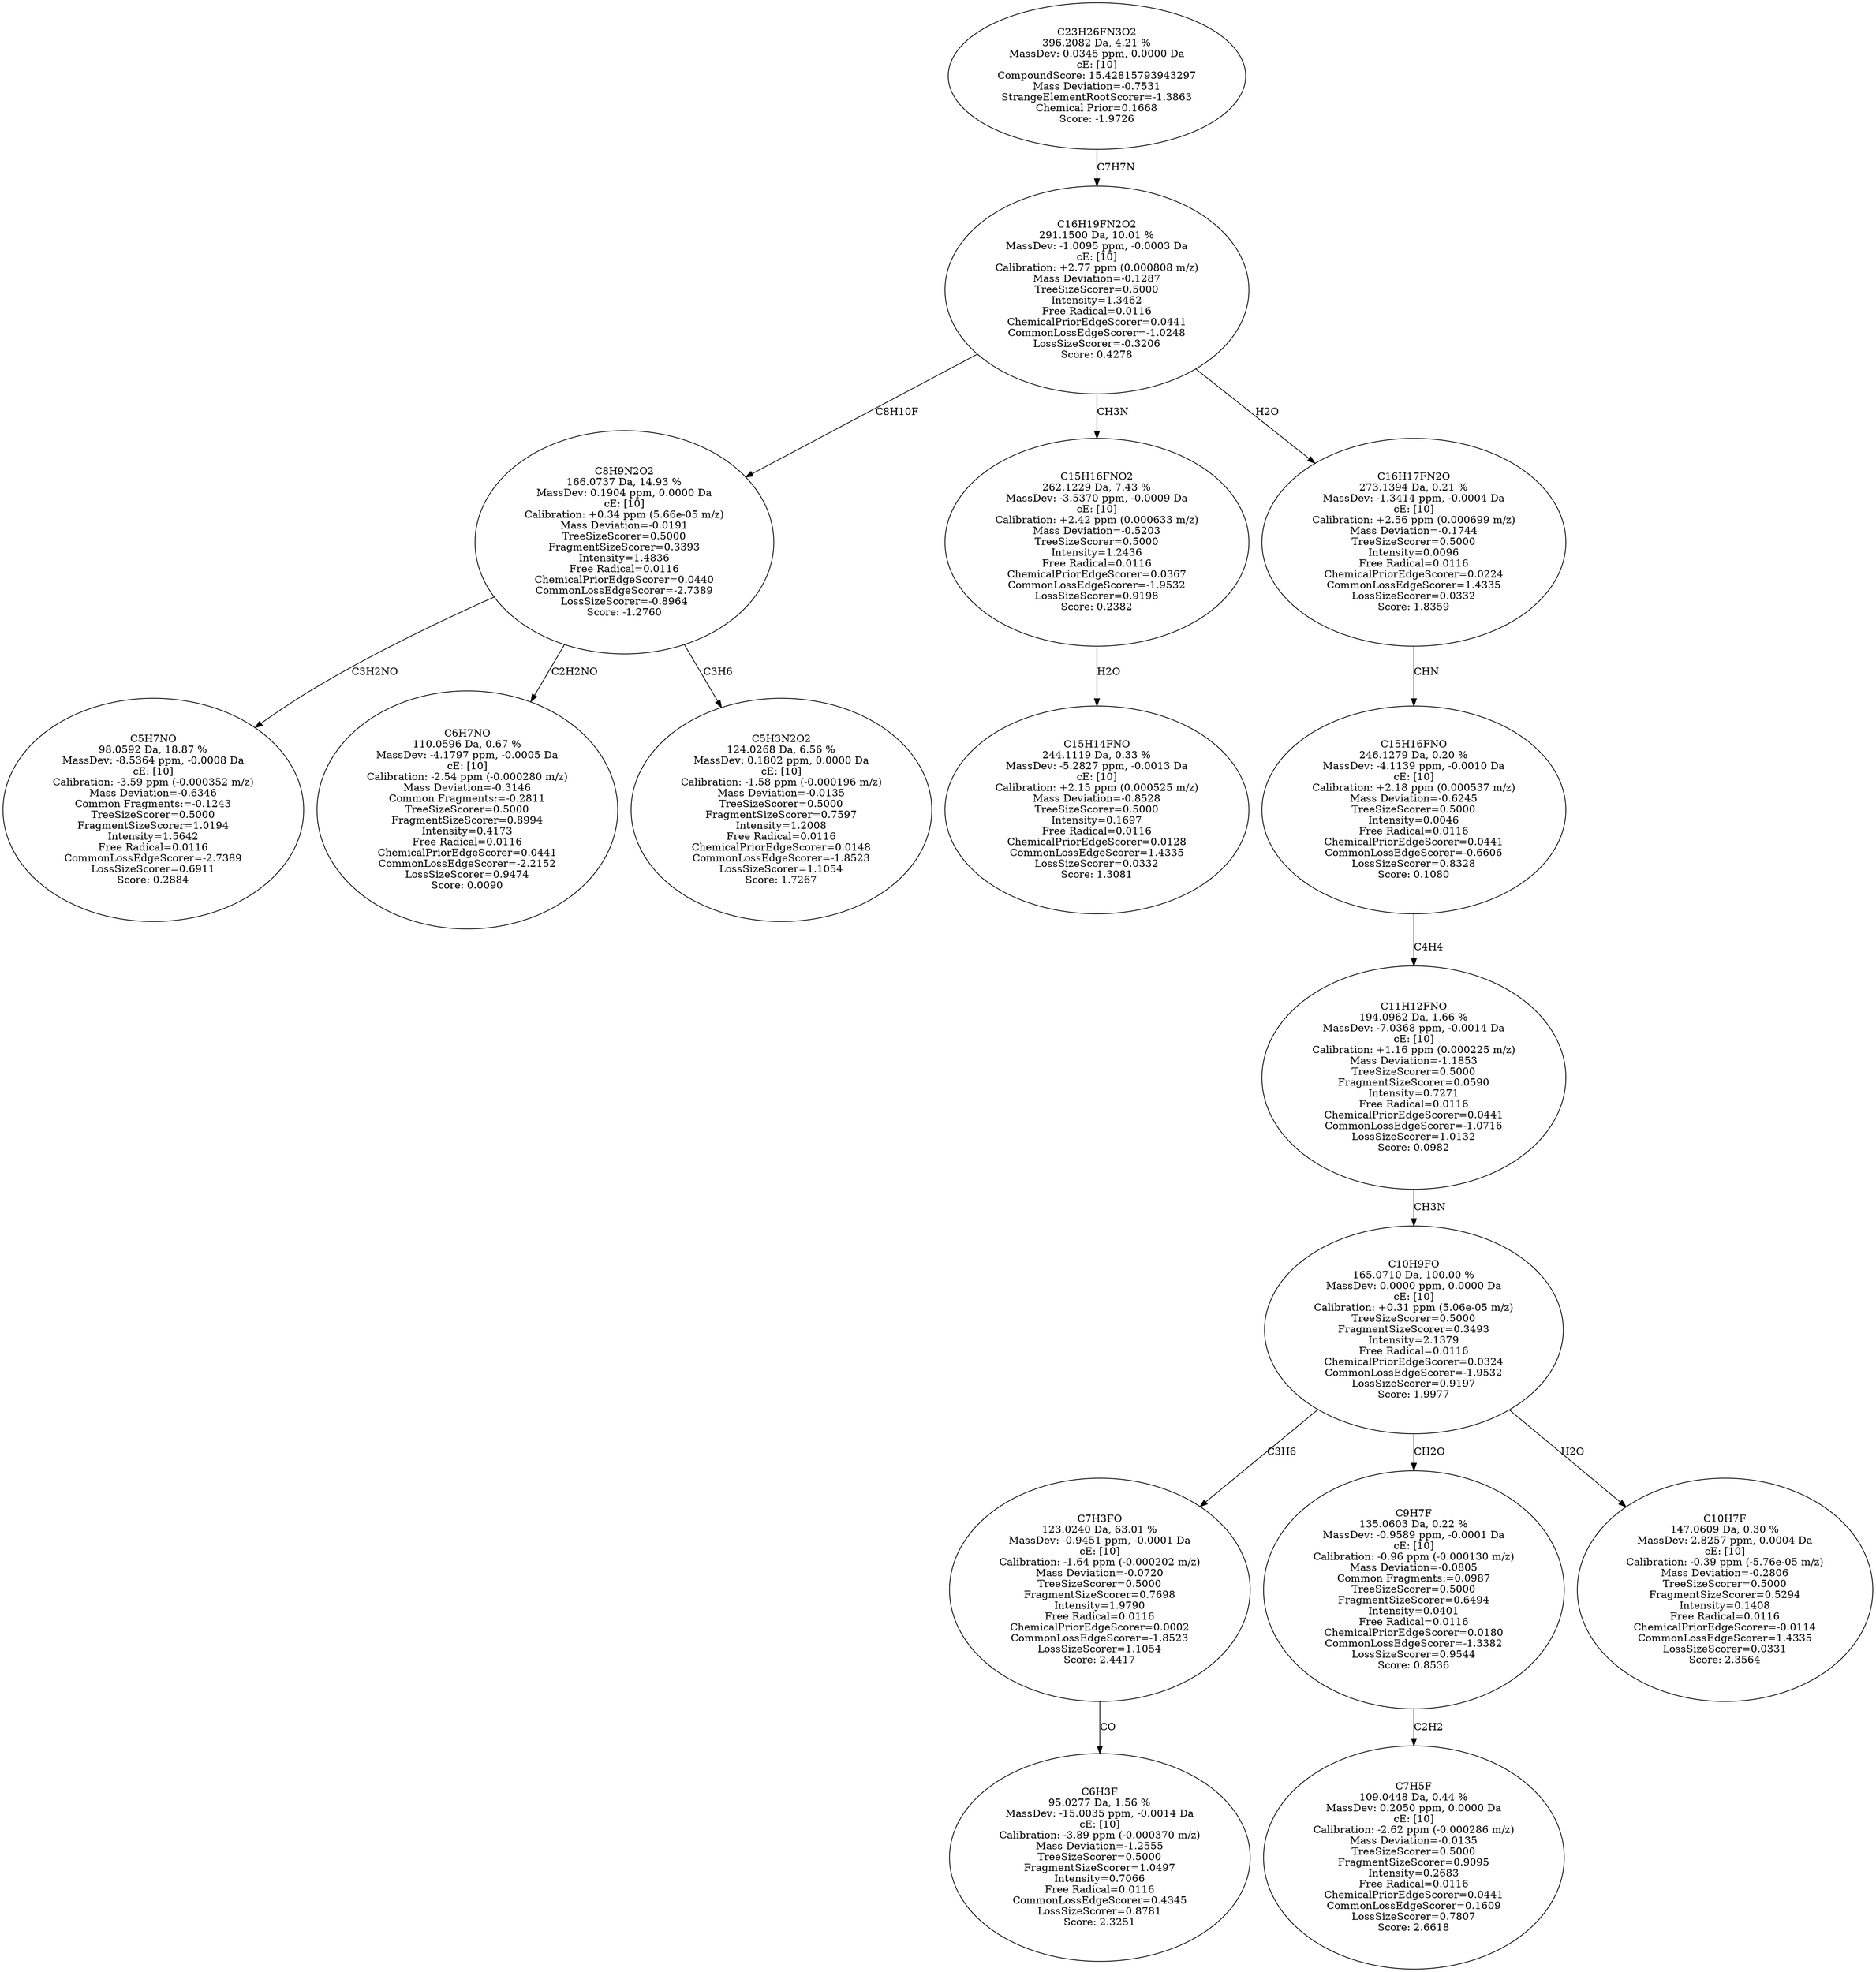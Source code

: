 strict digraph {
v1 [label="C5H7NO\n98.0592 Da, 18.87 %\nMassDev: -8.5364 ppm, -0.0008 Da\ncE: [10]\nCalibration: -3.59 ppm (-0.000352 m/z)\nMass Deviation=-0.6346\nCommon Fragments:=-0.1243\nTreeSizeScorer=0.5000\nFragmentSizeScorer=1.0194\nIntensity=1.5642\nFree Radical=0.0116\nCommonLossEdgeScorer=-2.7389\nLossSizeScorer=0.6911\nScore: 0.2884"];
v2 [label="C6H7NO\n110.0596 Da, 0.67 %\nMassDev: -4.1797 ppm, -0.0005 Da\ncE: [10]\nCalibration: -2.54 ppm (-0.000280 m/z)\nMass Deviation=-0.3146\nCommon Fragments:=-0.2811\nTreeSizeScorer=0.5000\nFragmentSizeScorer=0.8994\nIntensity=0.4173\nFree Radical=0.0116\nChemicalPriorEdgeScorer=0.0441\nCommonLossEdgeScorer=-2.2152\nLossSizeScorer=0.9474\nScore: 0.0090"];
v3 [label="C5H3N2O2\n124.0268 Da, 6.56 %\nMassDev: 0.1802 ppm, 0.0000 Da\ncE: [10]\nCalibration: -1.58 ppm (-0.000196 m/z)\nMass Deviation=-0.0135\nTreeSizeScorer=0.5000\nFragmentSizeScorer=0.7597\nIntensity=1.2008\nFree Radical=0.0116\nChemicalPriorEdgeScorer=0.0148\nCommonLossEdgeScorer=-1.8523\nLossSizeScorer=1.1054\nScore: 1.7267"];
v4 [label="C8H9N2O2\n166.0737 Da, 14.93 %\nMassDev: 0.1904 ppm, 0.0000 Da\ncE: [10]\nCalibration: +0.34 ppm (5.66e-05 m/z)\nMass Deviation=-0.0191\nTreeSizeScorer=0.5000\nFragmentSizeScorer=0.3393\nIntensity=1.4836\nFree Radical=0.0116\nChemicalPriorEdgeScorer=0.0440\nCommonLossEdgeScorer=-2.7389\nLossSizeScorer=-0.8964\nScore: -1.2760"];
v5 [label="C15H14FNO\n244.1119 Da, 0.33 %\nMassDev: -5.2827 ppm, -0.0013 Da\ncE: [10]\nCalibration: +2.15 ppm (0.000525 m/z)\nMass Deviation=-0.8528\nTreeSizeScorer=0.5000\nIntensity=0.1697\nFree Radical=0.0116\nChemicalPriorEdgeScorer=0.0128\nCommonLossEdgeScorer=1.4335\nLossSizeScorer=0.0332\nScore: 1.3081"];
v6 [label="C15H16FNO2\n262.1229 Da, 7.43 %\nMassDev: -3.5370 ppm, -0.0009 Da\ncE: [10]\nCalibration: +2.42 ppm (0.000633 m/z)\nMass Deviation=-0.5203\nTreeSizeScorer=0.5000\nIntensity=1.2436\nFree Radical=0.0116\nChemicalPriorEdgeScorer=0.0367\nCommonLossEdgeScorer=-1.9532\nLossSizeScorer=0.9198\nScore: 0.2382"];
v7 [label="C6H3F\n95.0277 Da, 1.56 %\nMassDev: -15.0035 ppm, -0.0014 Da\ncE: [10]\nCalibration: -3.89 ppm (-0.000370 m/z)\nMass Deviation=-1.2555\nTreeSizeScorer=0.5000\nFragmentSizeScorer=1.0497\nIntensity=0.7066\nFree Radical=0.0116\nCommonLossEdgeScorer=0.4345\nLossSizeScorer=0.8781\nScore: 2.3251"];
v8 [label="C7H3FO\n123.0240 Da, 63.01 %\nMassDev: -0.9451 ppm, -0.0001 Da\ncE: [10]\nCalibration: -1.64 ppm (-0.000202 m/z)\nMass Deviation=-0.0720\nTreeSizeScorer=0.5000\nFragmentSizeScorer=0.7698\nIntensity=1.9790\nFree Radical=0.0116\nChemicalPriorEdgeScorer=0.0002\nCommonLossEdgeScorer=-1.8523\nLossSizeScorer=1.1054\nScore: 2.4417"];
v9 [label="C7H5F\n109.0448 Da, 0.44 %\nMassDev: 0.2050 ppm, 0.0000 Da\ncE: [10]\nCalibration: -2.62 ppm (-0.000286 m/z)\nMass Deviation=-0.0135\nTreeSizeScorer=0.5000\nFragmentSizeScorer=0.9095\nIntensity=0.2683\nFree Radical=0.0116\nChemicalPriorEdgeScorer=0.0441\nCommonLossEdgeScorer=0.1609\nLossSizeScorer=0.7807\nScore: 2.6618"];
v10 [label="C9H7F\n135.0603 Da, 0.22 %\nMassDev: -0.9589 ppm, -0.0001 Da\ncE: [10]\nCalibration: -0.96 ppm (-0.000130 m/z)\nMass Deviation=-0.0805\nCommon Fragments:=0.0987\nTreeSizeScorer=0.5000\nFragmentSizeScorer=0.6494\nIntensity=0.0401\nFree Radical=0.0116\nChemicalPriorEdgeScorer=0.0180\nCommonLossEdgeScorer=-1.3382\nLossSizeScorer=0.9544\nScore: 0.8536"];
v11 [label="C10H7F\n147.0609 Da, 0.30 %\nMassDev: 2.8257 ppm, 0.0004 Da\ncE: [10]\nCalibration: -0.39 ppm (-5.76e-05 m/z)\nMass Deviation=-0.2806\nTreeSizeScorer=0.5000\nFragmentSizeScorer=0.5294\nIntensity=0.1408\nFree Radical=0.0116\nChemicalPriorEdgeScorer=-0.0114\nCommonLossEdgeScorer=1.4335\nLossSizeScorer=0.0331\nScore: 2.3564"];
v12 [label="C10H9FO\n165.0710 Da, 100.00 %\nMassDev: 0.0000 ppm, 0.0000 Da\ncE: [10]\nCalibration: +0.31 ppm (5.06e-05 m/z)\nTreeSizeScorer=0.5000\nFragmentSizeScorer=0.3493\nIntensity=2.1379\nFree Radical=0.0116\nChemicalPriorEdgeScorer=0.0324\nCommonLossEdgeScorer=-1.9532\nLossSizeScorer=0.9197\nScore: 1.9977"];
v13 [label="C11H12FNO\n194.0962 Da, 1.66 %\nMassDev: -7.0368 ppm, -0.0014 Da\ncE: [10]\nCalibration: +1.16 ppm (0.000225 m/z)\nMass Deviation=-1.1853\nTreeSizeScorer=0.5000\nFragmentSizeScorer=0.0590\nIntensity=0.7271\nFree Radical=0.0116\nChemicalPriorEdgeScorer=0.0441\nCommonLossEdgeScorer=-1.0716\nLossSizeScorer=1.0132\nScore: 0.0982"];
v14 [label="C15H16FNO\n246.1279 Da, 0.20 %\nMassDev: -4.1139 ppm, -0.0010 Da\ncE: [10]\nCalibration: +2.18 ppm (0.000537 m/z)\nMass Deviation=-0.6245\nTreeSizeScorer=0.5000\nIntensity=0.0046\nFree Radical=0.0116\nChemicalPriorEdgeScorer=0.0441\nCommonLossEdgeScorer=-0.6606\nLossSizeScorer=0.8328\nScore: 0.1080"];
v15 [label="C16H17FN2O\n273.1394 Da, 0.21 %\nMassDev: -1.3414 ppm, -0.0004 Da\ncE: [10]\nCalibration: +2.56 ppm (0.000699 m/z)\nMass Deviation=-0.1744\nTreeSizeScorer=0.5000\nIntensity=0.0096\nFree Radical=0.0116\nChemicalPriorEdgeScorer=0.0224\nCommonLossEdgeScorer=1.4335\nLossSizeScorer=0.0332\nScore: 1.8359"];
v16 [label="C16H19FN2O2\n291.1500 Da, 10.01 %\nMassDev: -1.0095 ppm, -0.0003 Da\ncE: [10]\nCalibration: +2.77 ppm (0.000808 m/z)\nMass Deviation=-0.1287\nTreeSizeScorer=0.5000\nIntensity=1.3462\nFree Radical=0.0116\nChemicalPriorEdgeScorer=0.0441\nCommonLossEdgeScorer=-1.0248\nLossSizeScorer=-0.3206\nScore: 0.4278"];
v17 [label="C23H26FN3O2\n396.2082 Da, 4.21 %\nMassDev: 0.0345 ppm, 0.0000 Da\ncE: [10]\nCompoundScore: 15.42815793943297\nMass Deviation=-0.7531\nStrangeElementRootScorer=-1.3863\nChemical Prior=0.1668\nScore: -1.9726"];
v4 -> v1 [label="C3H2NO"];
v4 -> v2 [label="C2H2NO"];
v4 -> v3 [label="C3H6"];
v16 -> v4 [label="C8H10F"];
v6 -> v5 [label="H2O"];
v16 -> v6 [label="CH3N"];
v8 -> v7 [label="CO"];
v12 -> v8 [label="C3H6"];
v10 -> v9 [label="C2H2"];
v12 -> v10 [label="CH2O"];
v12 -> v11 [label="H2O"];
v13 -> v12 [label="CH3N"];
v14 -> v13 [label="C4H4"];
v15 -> v14 [label="CHN"];
v16 -> v15 [label="H2O"];
v17 -> v16 [label="C7H7N"];
}
